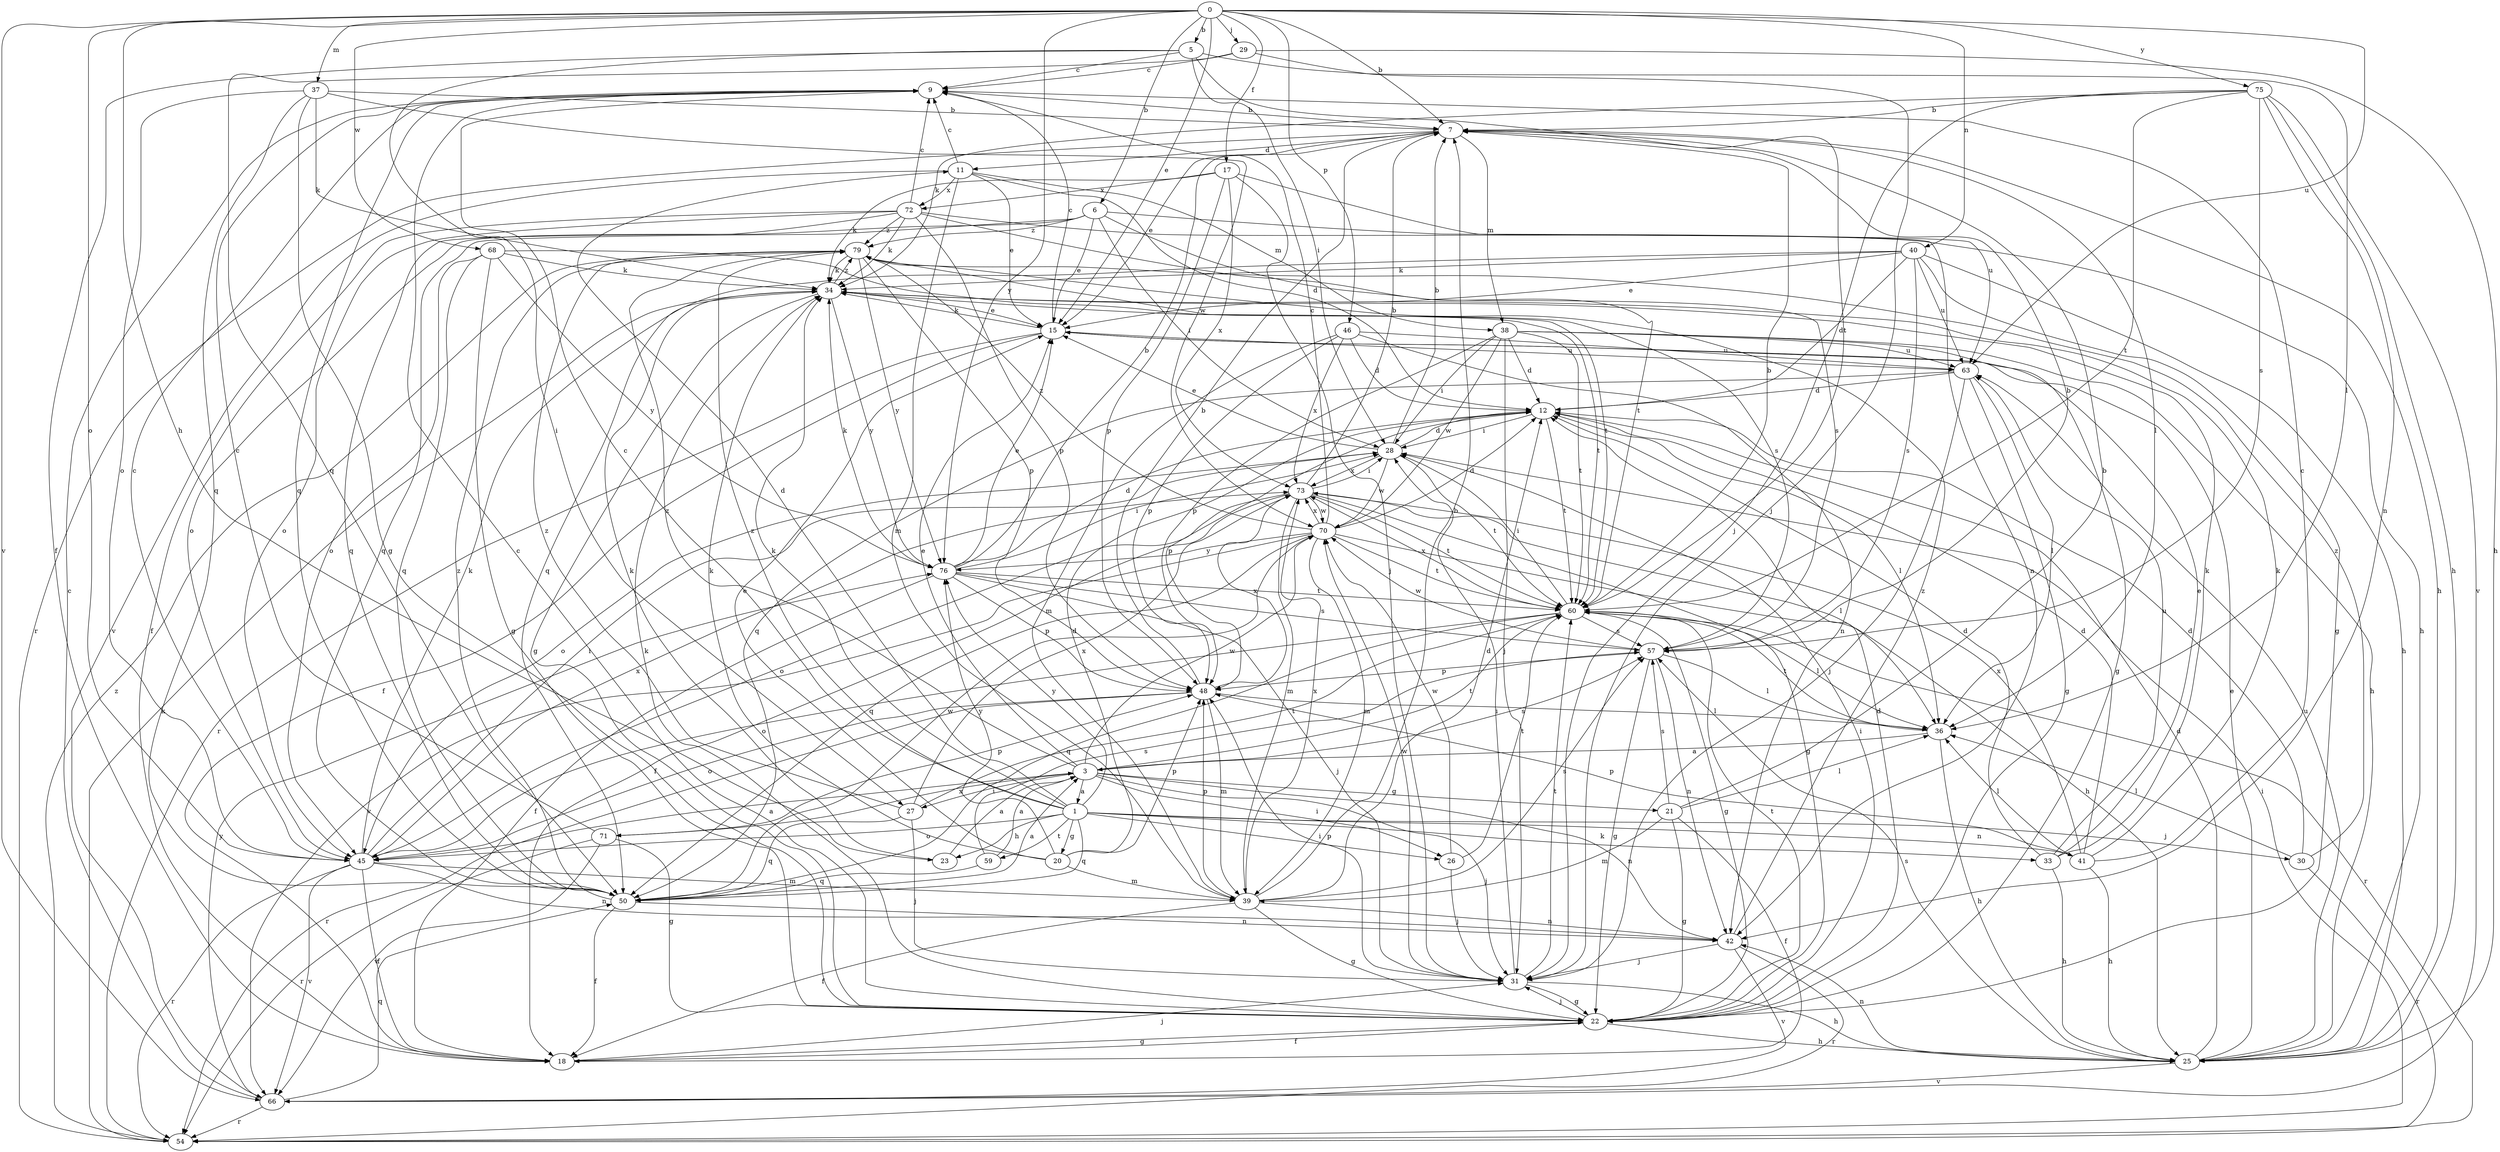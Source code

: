 strict digraph  {
0;
1;
3;
5;
6;
7;
9;
11;
12;
15;
17;
18;
20;
21;
22;
23;
25;
26;
27;
28;
29;
30;
31;
33;
34;
36;
37;
38;
39;
40;
41;
42;
45;
46;
48;
50;
54;
57;
59;
60;
63;
66;
68;
70;
71;
72;
73;
75;
76;
79;
0 -> 5  [label=b];
0 -> 6  [label=b];
0 -> 7  [label=b];
0 -> 15  [label=e];
0 -> 17  [label=f];
0 -> 23  [label=h];
0 -> 29  [label=j];
0 -> 37  [label=m];
0 -> 40  [label=n];
0 -> 45  [label=o];
0 -> 46  [label=p];
0 -> 63  [label=u];
0 -> 66  [label=v];
0 -> 68  [label=w];
0 -> 75  [label=y];
0 -> 76  [label=y];
1 -> 9  [label=c];
1 -> 11  [label=d];
1 -> 20  [label=g];
1 -> 23  [label=h];
1 -> 26  [label=i];
1 -> 30  [label=j];
1 -> 33  [label=k];
1 -> 34  [label=k];
1 -> 41  [label=n];
1 -> 45  [label=o];
1 -> 50  [label=q];
1 -> 59  [label=t];
1 -> 76  [label=y];
1 -> 79  [label=z];
3 -> 1  [label=a];
3 -> 15  [label=e];
3 -> 21  [label=g];
3 -> 26  [label=i];
3 -> 27  [label=i];
3 -> 31  [label=j];
3 -> 42  [label=n];
3 -> 57  [label=s];
3 -> 60  [label=t];
3 -> 70  [label=w];
3 -> 71  [label=x];
3 -> 79  [label=z];
5 -> 9  [label=c];
5 -> 18  [label=f];
5 -> 27  [label=i];
5 -> 28  [label=i];
5 -> 36  [label=l];
5 -> 60  [label=t];
6 -> 15  [label=e];
6 -> 28  [label=i];
6 -> 42  [label=n];
6 -> 45  [label=o];
6 -> 50  [label=q];
6 -> 60  [label=t];
6 -> 79  [label=z];
7 -> 11  [label=d];
7 -> 15  [label=e];
7 -> 25  [label=h];
7 -> 36  [label=l];
7 -> 38  [label=m];
7 -> 54  [label=r];
9 -> 7  [label=b];
9 -> 50  [label=q];
11 -> 9  [label=c];
11 -> 12  [label=d];
11 -> 15  [label=e];
11 -> 38  [label=m];
11 -> 39  [label=m];
11 -> 66  [label=v];
11 -> 72  [label=x];
12 -> 28  [label=i];
12 -> 36  [label=l];
12 -> 48  [label=p];
12 -> 60  [label=t];
15 -> 9  [label=c];
15 -> 18  [label=f];
15 -> 34  [label=k];
15 -> 54  [label=r];
15 -> 63  [label=u];
17 -> 31  [label=j];
17 -> 34  [label=k];
17 -> 48  [label=p];
17 -> 63  [label=u];
17 -> 72  [label=x];
17 -> 73  [label=x];
18 -> 22  [label=g];
18 -> 31  [label=j];
20 -> 12  [label=d];
20 -> 15  [label=e];
20 -> 34  [label=k];
20 -> 39  [label=m];
20 -> 48  [label=p];
20 -> 76  [label=y];
21 -> 7  [label=b];
21 -> 18  [label=f];
21 -> 22  [label=g];
21 -> 36  [label=l];
21 -> 39  [label=m];
21 -> 57  [label=s];
22 -> 9  [label=c];
22 -> 12  [label=d];
22 -> 18  [label=f];
22 -> 25  [label=h];
22 -> 28  [label=i];
22 -> 31  [label=j];
22 -> 34  [label=k];
22 -> 60  [label=t];
23 -> 3  [label=a];
23 -> 34  [label=k];
25 -> 12  [label=d];
25 -> 15  [label=e];
25 -> 42  [label=n];
25 -> 57  [label=s];
25 -> 63  [label=u];
25 -> 66  [label=v];
26 -> 31  [label=j];
26 -> 60  [label=t];
26 -> 70  [label=w];
27 -> 31  [label=j];
27 -> 50  [label=q];
27 -> 60  [label=t];
27 -> 73  [label=x];
27 -> 79  [label=z];
28 -> 7  [label=b];
28 -> 12  [label=d];
28 -> 15  [label=e];
28 -> 45  [label=o];
28 -> 60  [label=t];
28 -> 70  [label=w];
28 -> 73  [label=x];
29 -> 9  [label=c];
29 -> 25  [label=h];
29 -> 31  [label=j];
29 -> 50  [label=q];
30 -> 12  [label=d];
30 -> 36  [label=l];
30 -> 54  [label=r];
30 -> 79  [label=z];
31 -> 22  [label=g];
31 -> 25  [label=h];
31 -> 28  [label=i];
31 -> 48  [label=p];
31 -> 60  [label=t];
31 -> 70  [label=w];
33 -> 12  [label=d];
33 -> 15  [label=e];
33 -> 25  [label=h];
33 -> 34  [label=k];
33 -> 63  [label=u];
34 -> 15  [label=e];
34 -> 22  [label=g];
34 -> 60  [label=t];
34 -> 76  [label=y];
34 -> 79  [label=z];
36 -> 3  [label=a];
36 -> 25  [label=h];
36 -> 60  [label=t];
37 -> 7  [label=b];
37 -> 22  [label=g];
37 -> 34  [label=k];
37 -> 45  [label=o];
37 -> 50  [label=q];
37 -> 70  [label=w];
38 -> 12  [label=d];
38 -> 22  [label=g];
38 -> 25  [label=h];
38 -> 28  [label=i];
38 -> 31  [label=j];
38 -> 48  [label=p];
38 -> 60  [label=t];
38 -> 63  [label=u];
38 -> 70  [label=w];
39 -> 7  [label=b];
39 -> 12  [label=d];
39 -> 18  [label=f];
39 -> 22  [label=g];
39 -> 42  [label=n];
39 -> 48  [label=p];
39 -> 57  [label=s];
39 -> 73  [label=x];
40 -> 12  [label=d];
40 -> 15  [label=e];
40 -> 22  [label=g];
40 -> 25  [label=h];
40 -> 34  [label=k];
40 -> 50  [label=q];
40 -> 57  [label=s];
40 -> 63  [label=u];
41 -> 9  [label=c];
41 -> 12  [label=d];
41 -> 25  [label=h];
41 -> 34  [label=k];
41 -> 36  [label=l];
41 -> 48  [label=p];
41 -> 73  [label=x];
42 -> 31  [label=j];
42 -> 54  [label=r];
42 -> 66  [label=v];
42 -> 79  [label=z];
45 -> 3  [label=a];
45 -> 9  [label=c];
45 -> 18  [label=f];
45 -> 28  [label=i];
45 -> 34  [label=k];
45 -> 39  [label=m];
45 -> 42  [label=n];
45 -> 54  [label=r];
45 -> 66  [label=v];
45 -> 73  [label=x];
46 -> 12  [label=d];
46 -> 39  [label=m];
46 -> 42  [label=n];
46 -> 48  [label=p];
46 -> 63  [label=u];
46 -> 73  [label=x];
48 -> 7  [label=b];
48 -> 36  [label=l];
48 -> 39  [label=m];
48 -> 45  [label=o];
48 -> 54  [label=r];
48 -> 73  [label=x];
50 -> 3  [label=a];
50 -> 18  [label=f];
50 -> 42  [label=n];
50 -> 70  [label=w];
50 -> 79  [label=z];
54 -> 28  [label=i];
54 -> 34  [label=k];
54 -> 79  [label=z];
57 -> 7  [label=b];
57 -> 22  [label=g];
57 -> 36  [label=l];
57 -> 42  [label=n];
57 -> 48  [label=p];
57 -> 70  [label=w];
59 -> 3  [label=a];
59 -> 50  [label=q];
59 -> 57  [label=s];
60 -> 7  [label=b];
60 -> 22  [label=g];
60 -> 28  [label=i];
60 -> 36  [label=l];
60 -> 45  [label=o];
60 -> 50  [label=q];
60 -> 54  [label=r];
60 -> 57  [label=s];
60 -> 73  [label=x];
63 -> 12  [label=d];
63 -> 22  [label=g];
63 -> 31  [label=j];
63 -> 36  [label=l];
63 -> 50  [label=q];
66 -> 9  [label=c];
66 -> 50  [label=q];
66 -> 54  [label=r];
66 -> 76  [label=y];
68 -> 22  [label=g];
68 -> 34  [label=k];
68 -> 45  [label=o];
68 -> 50  [label=q];
68 -> 60  [label=t];
68 -> 76  [label=y];
70 -> 9  [label=c];
70 -> 12  [label=d];
70 -> 25  [label=h];
70 -> 39  [label=m];
70 -> 50  [label=q];
70 -> 60  [label=t];
70 -> 66  [label=v];
70 -> 73  [label=x];
70 -> 76  [label=y];
70 -> 79  [label=z];
71 -> 9  [label=c];
71 -> 22  [label=g];
71 -> 48  [label=p];
71 -> 54  [label=r];
71 -> 66  [label=v];
72 -> 9  [label=c];
72 -> 18  [label=f];
72 -> 25  [label=h];
72 -> 34  [label=k];
72 -> 45  [label=o];
72 -> 48  [label=p];
72 -> 50  [label=q];
72 -> 57  [label=s];
72 -> 79  [label=z];
73 -> 7  [label=b];
73 -> 18  [label=f];
73 -> 22  [label=g];
73 -> 28  [label=i];
73 -> 36  [label=l];
73 -> 39  [label=m];
73 -> 45  [label=o];
73 -> 60  [label=t];
73 -> 70  [label=w];
75 -> 7  [label=b];
75 -> 25  [label=h];
75 -> 31  [label=j];
75 -> 34  [label=k];
75 -> 42  [label=n];
75 -> 57  [label=s];
75 -> 60  [label=t];
75 -> 66  [label=v];
76 -> 7  [label=b];
76 -> 12  [label=d];
76 -> 15  [label=e];
76 -> 18  [label=f];
76 -> 28  [label=i];
76 -> 31  [label=j];
76 -> 34  [label=k];
76 -> 48  [label=p];
76 -> 57  [label=s];
76 -> 60  [label=t];
79 -> 34  [label=k];
79 -> 48  [label=p];
79 -> 57  [label=s];
79 -> 76  [label=y];
}
